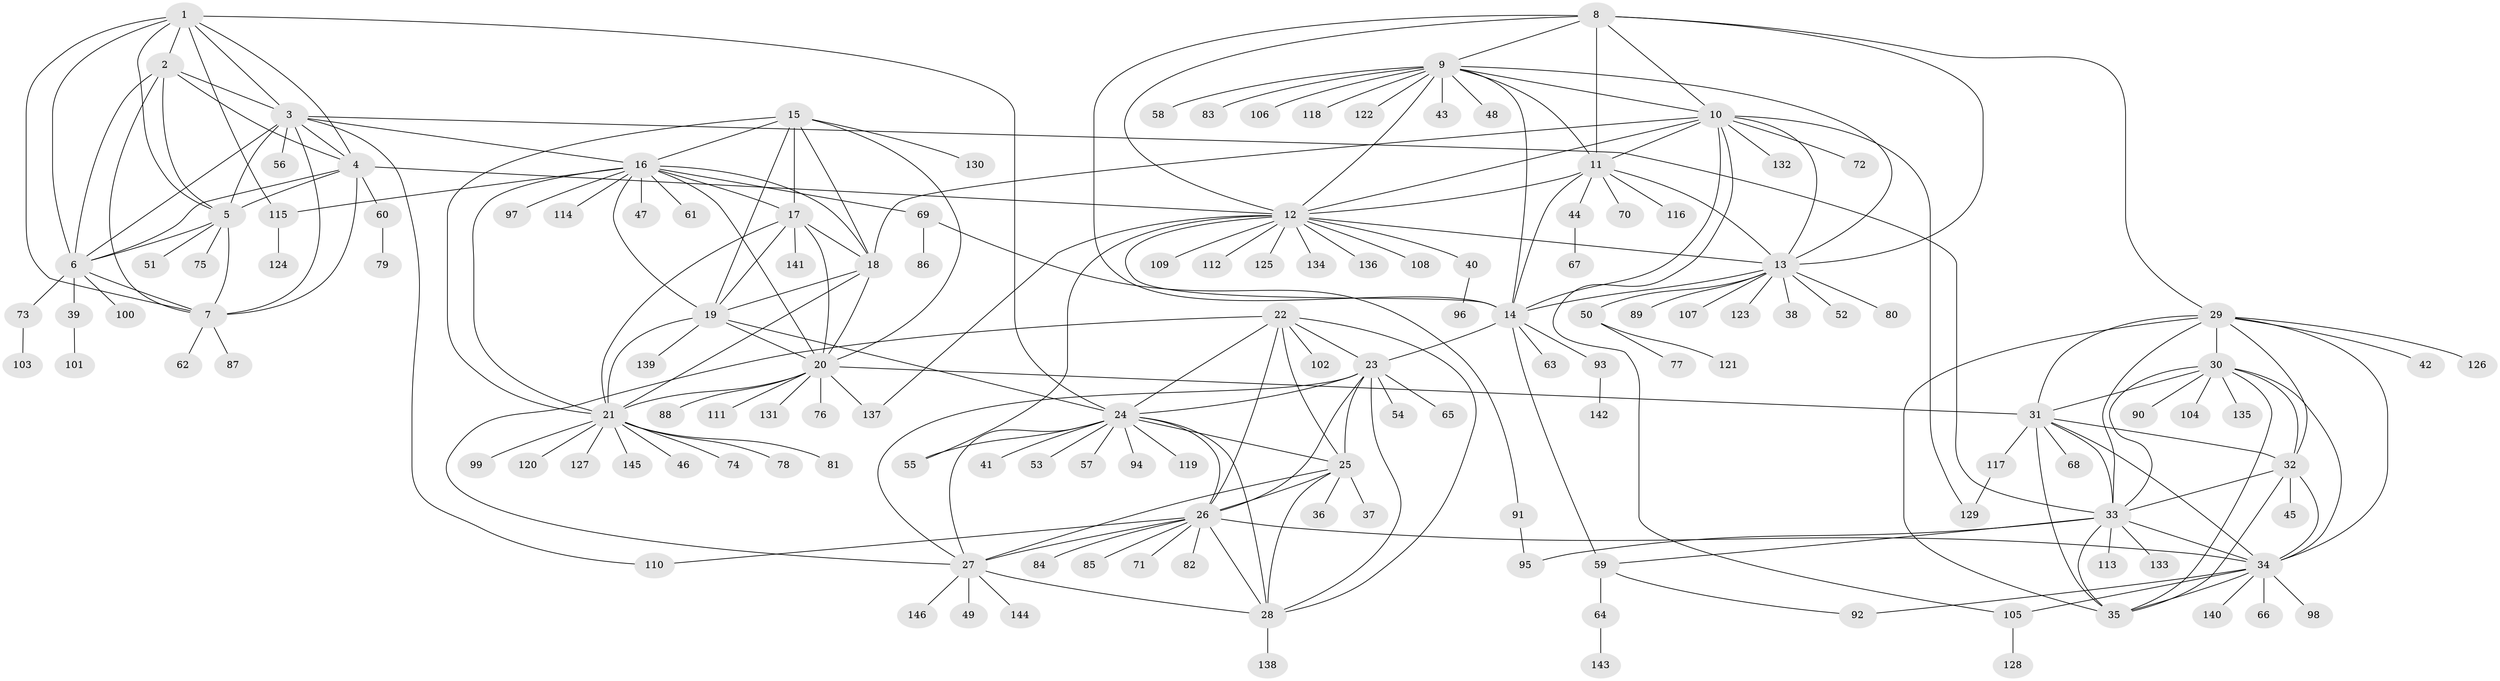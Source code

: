 // coarse degree distribution, {9: 0.025210084033613446, 4: 0.01680672268907563, 16: 0.008403361344537815, 19: 0.008403361344537815, 8: 0.025210084033613446, 6: 0.025210084033613446, 11: 0.03361344537815126, 14: 0.01680672268907563, 7: 0.03361344537815126, 12: 0.008403361344537815, 5: 0.01680672268907563, 1: 0.6722689075630253, 2: 0.09243697478991597, 3: 0.01680672268907563}
// Generated by graph-tools (version 1.1) at 2025/42/03/06/25 10:42:13]
// undirected, 146 vertices, 235 edges
graph export_dot {
graph [start="1"]
  node [color=gray90,style=filled];
  1;
  2;
  3;
  4;
  5;
  6;
  7;
  8;
  9;
  10;
  11;
  12;
  13;
  14;
  15;
  16;
  17;
  18;
  19;
  20;
  21;
  22;
  23;
  24;
  25;
  26;
  27;
  28;
  29;
  30;
  31;
  32;
  33;
  34;
  35;
  36;
  37;
  38;
  39;
  40;
  41;
  42;
  43;
  44;
  45;
  46;
  47;
  48;
  49;
  50;
  51;
  52;
  53;
  54;
  55;
  56;
  57;
  58;
  59;
  60;
  61;
  62;
  63;
  64;
  65;
  66;
  67;
  68;
  69;
  70;
  71;
  72;
  73;
  74;
  75;
  76;
  77;
  78;
  79;
  80;
  81;
  82;
  83;
  84;
  85;
  86;
  87;
  88;
  89;
  90;
  91;
  92;
  93;
  94;
  95;
  96;
  97;
  98;
  99;
  100;
  101;
  102;
  103;
  104;
  105;
  106;
  107;
  108;
  109;
  110;
  111;
  112;
  113;
  114;
  115;
  116;
  117;
  118;
  119;
  120;
  121;
  122;
  123;
  124;
  125;
  126;
  127;
  128;
  129;
  130;
  131;
  132;
  133;
  134;
  135;
  136;
  137;
  138;
  139;
  140;
  141;
  142;
  143;
  144;
  145;
  146;
  1 -- 2;
  1 -- 3;
  1 -- 4;
  1 -- 5;
  1 -- 6;
  1 -- 7;
  1 -- 24;
  1 -- 115;
  2 -- 3;
  2 -- 4;
  2 -- 5;
  2 -- 6;
  2 -- 7;
  3 -- 4;
  3 -- 5;
  3 -- 6;
  3 -- 7;
  3 -- 16;
  3 -- 33;
  3 -- 56;
  3 -- 110;
  4 -- 5;
  4 -- 6;
  4 -- 7;
  4 -- 12;
  4 -- 60;
  5 -- 6;
  5 -- 7;
  5 -- 51;
  5 -- 75;
  6 -- 7;
  6 -- 39;
  6 -- 73;
  6 -- 100;
  7 -- 62;
  7 -- 87;
  8 -- 9;
  8 -- 10;
  8 -- 11;
  8 -- 12;
  8 -- 13;
  8 -- 14;
  8 -- 29;
  9 -- 10;
  9 -- 11;
  9 -- 12;
  9 -- 13;
  9 -- 14;
  9 -- 43;
  9 -- 48;
  9 -- 58;
  9 -- 83;
  9 -- 106;
  9 -- 118;
  9 -- 122;
  10 -- 11;
  10 -- 12;
  10 -- 13;
  10 -- 14;
  10 -- 18;
  10 -- 72;
  10 -- 105;
  10 -- 129;
  10 -- 132;
  11 -- 12;
  11 -- 13;
  11 -- 14;
  11 -- 44;
  11 -- 70;
  11 -- 116;
  12 -- 13;
  12 -- 14;
  12 -- 40;
  12 -- 55;
  12 -- 108;
  12 -- 109;
  12 -- 112;
  12 -- 125;
  12 -- 134;
  12 -- 136;
  12 -- 137;
  13 -- 14;
  13 -- 38;
  13 -- 50;
  13 -- 52;
  13 -- 80;
  13 -- 89;
  13 -- 107;
  13 -- 123;
  14 -- 23;
  14 -- 59;
  14 -- 63;
  14 -- 93;
  15 -- 16;
  15 -- 17;
  15 -- 18;
  15 -- 19;
  15 -- 20;
  15 -- 21;
  15 -- 130;
  16 -- 17;
  16 -- 18;
  16 -- 19;
  16 -- 20;
  16 -- 21;
  16 -- 47;
  16 -- 61;
  16 -- 69;
  16 -- 97;
  16 -- 114;
  16 -- 115;
  17 -- 18;
  17 -- 19;
  17 -- 20;
  17 -- 21;
  17 -- 141;
  18 -- 19;
  18 -- 20;
  18 -- 21;
  19 -- 20;
  19 -- 21;
  19 -- 24;
  19 -- 139;
  20 -- 21;
  20 -- 31;
  20 -- 76;
  20 -- 88;
  20 -- 111;
  20 -- 131;
  20 -- 137;
  21 -- 46;
  21 -- 74;
  21 -- 78;
  21 -- 81;
  21 -- 99;
  21 -- 120;
  21 -- 127;
  21 -- 145;
  22 -- 23;
  22 -- 24;
  22 -- 25;
  22 -- 26;
  22 -- 27;
  22 -- 28;
  22 -- 102;
  23 -- 24;
  23 -- 25;
  23 -- 26;
  23 -- 27;
  23 -- 28;
  23 -- 54;
  23 -- 65;
  24 -- 25;
  24 -- 26;
  24 -- 27;
  24 -- 28;
  24 -- 41;
  24 -- 53;
  24 -- 55;
  24 -- 57;
  24 -- 94;
  24 -- 119;
  25 -- 26;
  25 -- 27;
  25 -- 28;
  25 -- 36;
  25 -- 37;
  26 -- 27;
  26 -- 28;
  26 -- 34;
  26 -- 71;
  26 -- 82;
  26 -- 84;
  26 -- 85;
  26 -- 110;
  27 -- 28;
  27 -- 49;
  27 -- 144;
  27 -- 146;
  28 -- 138;
  29 -- 30;
  29 -- 31;
  29 -- 32;
  29 -- 33;
  29 -- 34;
  29 -- 35;
  29 -- 42;
  29 -- 126;
  30 -- 31;
  30 -- 32;
  30 -- 33;
  30 -- 34;
  30 -- 35;
  30 -- 90;
  30 -- 104;
  30 -- 135;
  31 -- 32;
  31 -- 33;
  31 -- 34;
  31 -- 35;
  31 -- 68;
  31 -- 117;
  32 -- 33;
  32 -- 34;
  32 -- 35;
  32 -- 45;
  33 -- 34;
  33 -- 35;
  33 -- 59;
  33 -- 95;
  33 -- 113;
  33 -- 133;
  34 -- 35;
  34 -- 66;
  34 -- 92;
  34 -- 98;
  34 -- 105;
  34 -- 140;
  39 -- 101;
  40 -- 96;
  44 -- 67;
  50 -- 77;
  50 -- 121;
  59 -- 64;
  59 -- 92;
  60 -- 79;
  64 -- 143;
  69 -- 86;
  69 -- 91;
  73 -- 103;
  91 -- 95;
  93 -- 142;
  105 -- 128;
  115 -- 124;
  117 -- 129;
}
